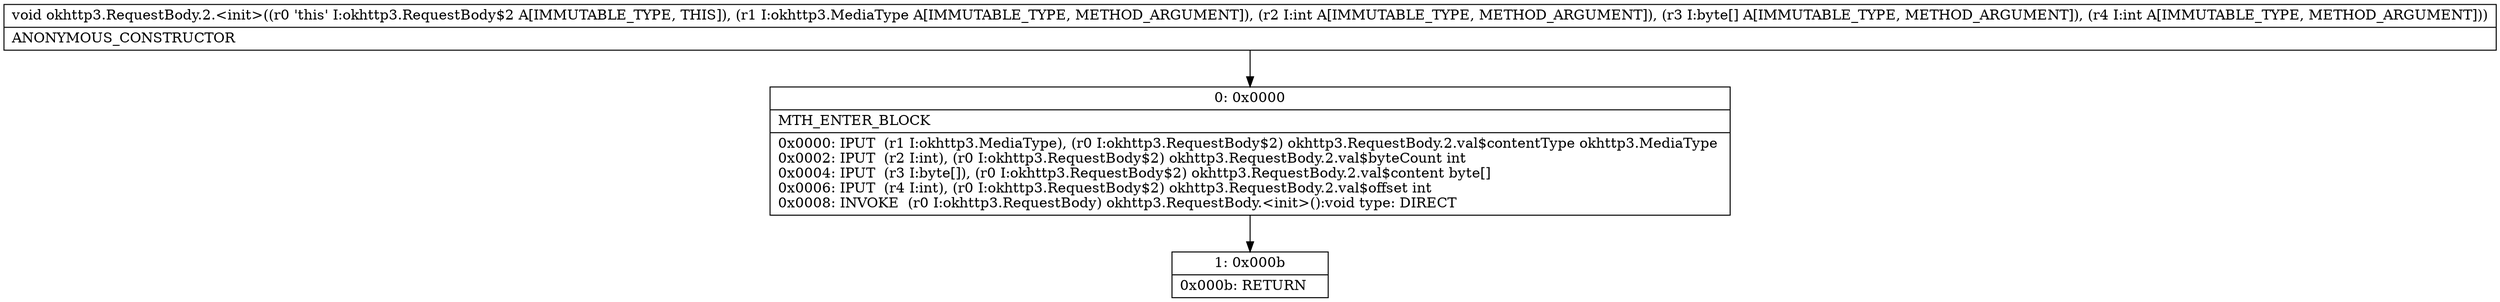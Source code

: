 digraph "CFG forokhttp3.RequestBody.2.\<init\>(Lokhttp3\/MediaType;I[BI)V" {
Node_0 [shape=record,label="{0\:\ 0x0000|MTH_ENTER_BLOCK\l|0x0000: IPUT  (r1 I:okhttp3.MediaType), (r0 I:okhttp3.RequestBody$2) okhttp3.RequestBody.2.val$contentType okhttp3.MediaType \l0x0002: IPUT  (r2 I:int), (r0 I:okhttp3.RequestBody$2) okhttp3.RequestBody.2.val$byteCount int \l0x0004: IPUT  (r3 I:byte[]), (r0 I:okhttp3.RequestBody$2) okhttp3.RequestBody.2.val$content byte[] \l0x0006: IPUT  (r4 I:int), (r0 I:okhttp3.RequestBody$2) okhttp3.RequestBody.2.val$offset int \l0x0008: INVOKE  (r0 I:okhttp3.RequestBody) okhttp3.RequestBody.\<init\>():void type: DIRECT \l}"];
Node_1 [shape=record,label="{1\:\ 0x000b|0x000b: RETURN   \l}"];
MethodNode[shape=record,label="{void okhttp3.RequestBody.2.\<init\>((r0 'this' I:okhttp3.RequestBody$2 A[IMMUTABLE_TYPE, THIS]), (r1 I:okhttp3.MediaType A[IMMUTABLE_TYPE, METHOD_ARGUMENT]), (r2 I:int A[IMMUTABLE_TYPE, METHOD_ARGUMENT]), (r3 I:byte[] A[IMMUTABLE_TYPE, METHOD_ARGUMENT]), (r4 I:int A[IMMUTABLE_TYPE, METHOD_ARGUMENT]))  | ANONYMOUS_CONSTRUCTOR\l}"];
MethodNode -> Node_0;
Node_0 -> Node_1;
}

